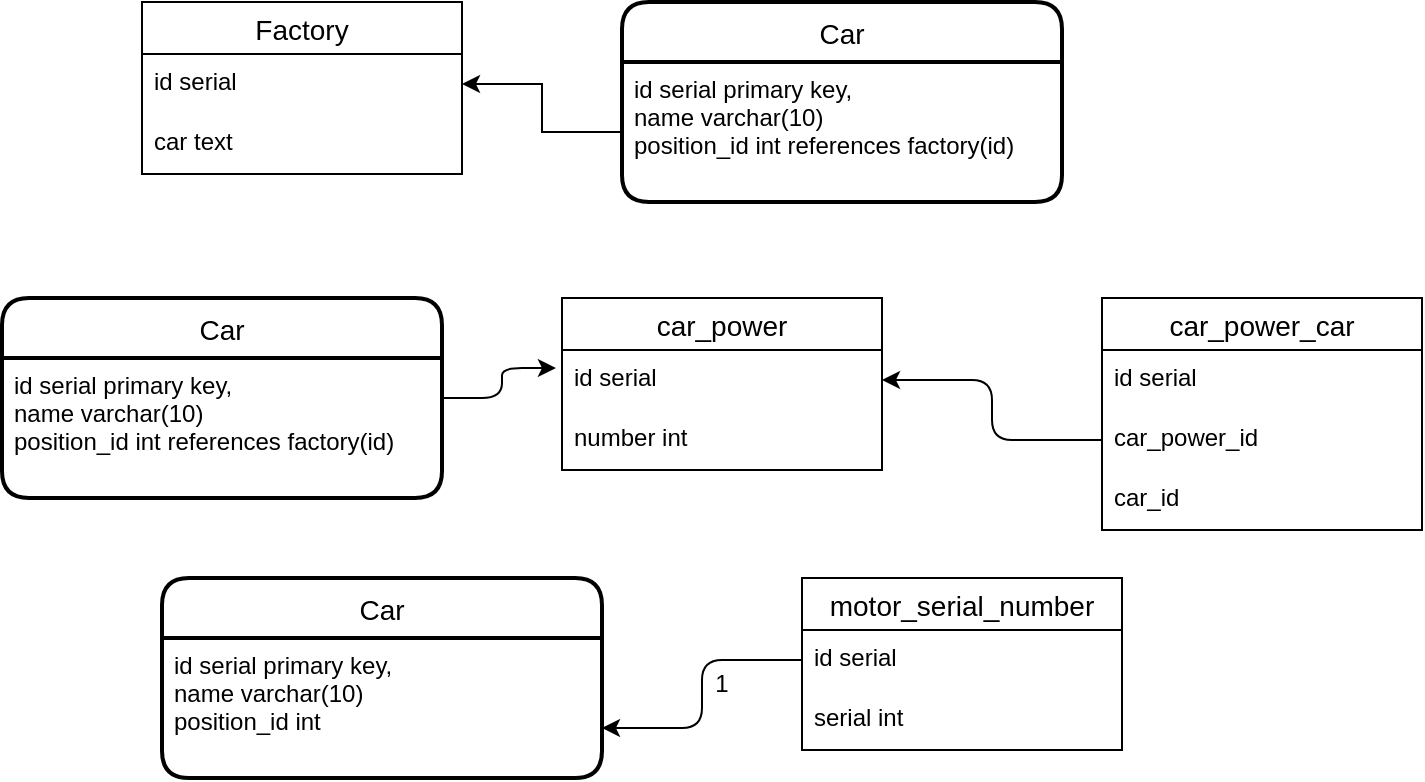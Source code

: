 <mxfile version="18.0.1"><diagram id="0k74Py8doaQtEXuIv-wt" name="Page-1"><mxGraphModel dx="868" dy="440" grid="1" gridSize="10" guides="1" tooltips="1" connect="1" arrows="1" fold="1" page="1" pageScale="1" pageWidth="827" pageHeight="1169" math="0" shadow="0"><root><mxCell id="0"/><mxCell id="1" parent="0"/><mxCell id="4CTPRZnmkigL6Y1hkiY1-30" value="Factory" style="swimlane;fontStyle=0;childLayout=stackLayout;horizontal=1;startSize=26;horizontalStack=0;resizeParent=1;resizeParentMax=0;resizeLast=0;collapsible=1;marginBottom=0;align=center;fontSize=14;" vertex="1" parent="1"><mxGeometry x="90" y="122" width="160" height="86" as="geometry"/></mxCell><mxCell id="4CTPRZnmkigL6Y1hkiY1-31" value="id serial" style="text;strokeColor=none;fillColor=none;spacingLeft=4;spacingRight=4;overflow=hidden;rotatable=0;points=[[0,0.5],[1,0.5]];portConstraint=eastwest;fontSize=12;" vertex="1" parent="4CTPRZnmkigL6Y1hkiY1-30"><mxGeometry y="26" width="160" height="30" as="geometry"/></mxCell><mxCell id="4CTPRZnmkigL6Y1hkiY1-32" value="car text" style="text;strokeColor=none;fillColor=none;spacingLeft=4;spacingRight=4;overflow=hidden;rotatable=0;points=[[0,0.5],[1,0.5]];portConstraint=eastwest;fontSize=12;" vertex="1" parent="4CTPRZnmkigL6Y1hkiY1-30"><mxGeometry y="56" width="160" height="30" as="geometry"/></mxCell><mxCell id="4CTPRZnmkigL6Y1hkiY1-34" value="Car" style="swimlane;childLayout=stackLayout;horizontal=1;startSize=30;horizontalStack=0;rounded=1;fontSize=14;fontStyle=0;strokeWidth=2;resizeParent=0;resizeLast=1;shadow=0;dashed=0;align=center;" vertex="1" parent="1"><mxGeometry x="330" y="122" width="220" height="100" as="geometry"/></mxCell><mxCell id="4CTPRZnmkigL6Y1hkiY1-35" value="id serial primary key,&#xA;name varchar(10)&#xA;position_id int references factory(id)&#xA;&#xA;" style="align=left;strokeColor=none;fillColor=none;spacingLeft=4;fontSize=12;verticalAlign=top;resizable=0;rotatable=0;part=1;" vertex="1" parent="4CTPRZnmkigL6Y1hkiY1-34"><mxGeometry y="30" width="220" height="70" as="geometry"/></mxCell><mxCell id="4CTPRZnmkigL6Y1hkiY1-36" style="edgeStyle=orthogonalEdgeStyle;rounded=0;orthogonalLoop=1;jettySize=auto;html=1;" edge="1" parent="1" source="4CTPRZnmkigL6Y1hkiY1-35" target="4CTPRZnmkigL6Y1hkiY1-31"><mxGeometry relative="1" as="geometry"/></mxCell><mxCell id="4CTPRZnmkigL6Y1hkiY1-45" value="car_power" style="swimlane;fontStyle=0;childLayout=stackLayout;horizontal=1;startSize=26;horizontalStack=0;resizeParent=1;resizeParentMax=0;resizeLast=0;collapsible=1;marginBottom=0;align=center;fontSize=14;" vertex="1" parent="1"><mxGeometry x="300" y="270" width="160" height="86" as="geometry"/></mxCell><mxCell id="4CTPRZnmkigL6Y1hkiY1-46" value="id serial" style="text;strokeColor=none;fillColor=none;spacingLeft=4;spacingRight=4;overflow=hidden;rotatable=0;points=[[0,0.5],[1,0.5]];portConstraint=eastwest;fontSize=12;" vertex="1" parent="4CTPRZnmkigL6Y1hkiY1-45"><mxGeometry y="26" width="160" height="30" as="geometry"/></mxCell><mxCell id="4CTPRZnmkigL6Y1hkiY1-47" value="number int" style="text;strokeColor=none;fillColor=none;spacingLeft=4;spacingRight=4;overflow=hidden;rotatable=0;points=[[0,0.5],[1,0.5]];portConstraint=eastwest;fontSize=12;" vertex="1" parent="4CTPRZnmkigL6Y1hkiY1-45"><mxGeometry y="56" width="160" height="30" as="geometry"/></mxCell><mxCell id="4CTPRZnmkigL6Y1hkiY1-49" value="car_power_car" style="swimlane;fontStyle=0;childLayout=stackLayout;horizontal=1;startSize=26;horizontalStack=0;resizeParent=1;resizeParentMax=0;resizeLast=0;collapsible=1;marginBottom=0;align=center;fontSize=14;" vertex="1" parent="1"><mxGeometry x="570" y="270" width="160" height="116" as="geometry"/></mxCell><mxCell id="4CTPRZnmkigL6Y1hkiY1-50" value="id serial" style="text;strokeColor=none;fillColor=none;spacingLeft=4;spacingRight=4;overflow=hidden;rotatable=0;points=[[0,0.5],[1,0.5]];portConstraint=eastwest;fontSize=12;" vertex="1" parent="4CTPRZnmkigL6Y1hkiY1-49"><mxGeometry y="26" width="160" height="30" as="geometry"/></mxCell><mxCell id="4CTPRZnmkigL6Y1hkiY1-51" value="car_power_id" style="text;strokeColor=none;fillColor=none;spacingLeft=4;spacingRight=4;overflow=hidden;rotatable=0;points=[[0,0.5],[1,0.5]];portConstraint=eastwest;fontSize=12;" vertex="1" parent="4CTPRZnmkigL6Y1hkiY1-49"><mxGeometry y="56" width="160" height="30" as="geometry"/></mxCell><mxCell id="4CTPRZnmkigL6Y1hkiY1-52" value="car_id" style="text;strokeColor=none;fillColor=none;spacingLeft=4;spacingRight=4;overflow=hidden;rotatable=0;points=[[0,0.5],[1,0.5]];portConstraint=eastwest;fontSize=12;" vertex="1" parent="4CTPRZnmkigL6Y1hkiY1-49"><mxGeometry y="86" width="160" height="30" as="geometry"/></mxCell><mxCell id="4CTPRZnmkigL6Y1hkiY1-53" style="edgeStyle=orthogonalEdgeStyle;rounded=1;orthogonalLoop=1;jettySize=auto;html=1;entryX=1;entryY=0.5;entryDx=0;entryDy=0;" edge="1" parent="1" source="4CTPRZnmkigL6Y1hkiY1-51" target="4CTPRZnmkigL6Y1hkiY1-46"><mxGeometry relative="1" as="geometry"/></mxCell><mxCell id="4CTPRZnmkigL6Y1hkiY1-56" style="edgeStyle=orthogonalEdgeStyle;rounded=1;orthogonalLoop=1;jettySize=auto;html=1;entryX=-0.019;entryY=0.3;entryDx=0;entryDy=0;entryPerimeter=0;" edge="1" parent="1" source="4CTPRZnmkigL6Y1hkiY1-54" target="4CTPRZnmkigL6Y1hkiY1-46"><mxGeometry relative="1" as="geometry"/></mxCell><mxCell id="4CTPRZnmkigL6Y1hkiY1-54" value="Car" style="swimlane;childLayout=stackLayout;horizontal=1;startSize=30;horizontalStack=0;rounded=1;fontSize=14;fontStyle=0;strokeWidth=2;resizeParent=0;resizeLast=1;shadow=0;dashed=0;align=center;" vertex="1" parent="1"><mxGeometry x="20" y="270" width="220" height="100" as="geometry"/></mxCell><mxCell id="4CTPRZnmkigL6Y1hkiY1-55" value="id serial primary key,&#xA;name varchar(10)&#xA;position_id int references factory(id)&#xA;&#xA;" style="align=left;strokeColor=none;fillColor=none;spacingLeft=4;fontSize=12;verticalAlign=top;resizable=0;rotatable=0;part=1;" vertex="1" parent="4CTPRZnmkigL6Y1hkiY1-54"><mxGeometry y="30" width="220" height="70" as="geometry"/></mxCell><mxCell id="4CTPRZnmkigL6Y1hkiY1-57" value="Car" style="swimlane;childLayout=stackLayout;horizontal=1;startSize=30;horizontalStack=0;rounded=1;fontSize=14;fontStyle=0;strokeWidth=2;resizeParent=0;resizeLast=1;shadow=0;dashed=0;align=center;" vertex="1" parent="1"><mxGeometry x="100" y="410" width="220" height="100" as="geometry"/></mxCell><mxCell id="4CTPRZnmkigL6Y1hkiY1-58" value="id serial primary key,&#xA;name varchar(10)&#xA;position_id int&#xA;&#xA;" style="align=left;strokeColor=none;fillColor=none;spacingLeft=4;fontSize=12;verticalAlign=top;resizable=0;rotatable=0;part=1;" vertex="1" parent="4CTPRZnmkigL6Y1hkiY1-57"><mxGeometry y="30" width="220" height="70" as="geometry"/></mxCell><mxCell id="4CTPRZnmkigL6Y1hkiY1-59" value="motor_serial_number" style="swimlane;fontStyle=0;childLayout=stackLayout;horizontal=1;startSize=26;horizontalStack=0;resizeParent=1;resizeParentMax=0;resizeLast=0;collapsible=1;marginBottom=0;align=center;fontSize=14;" vertex="1" parent="1"><mxGeometry x="420" y="410" width="160" height="86" as="geometry"/></mxCell><mxCell id="4CTPRZnmkigL6Y1hkiY1-60" value="id serial" style="text;strokeColor=none;fillColor=none;spacingLeft=4;spacingRight=4;overflow=hidden;rotatable=0;points=[[0,0.5],[1,0.5]];portConstraint=eastwest;fontSize=12;" vertex="1" parent="4CTPRZnmkigL6Y1hkiY1-59"><mxGeometry y="26" width="160" height="30" as="geometry"/></mxCell><mxCell id="4CTPRZnmkigL6Y1hkiY1-61" value="serial int" style="text;strokeColor=none;fillColor=none;spacingLeft=4;spacingRight=4;overflow=hidden;rotatable=0;points=[[0,0.5],[1,0.5]];portConstraint=eastwest;fontSize=12;" vertex="1" parent="4CTPRZnmkigL6Y1hkiY1-59"><mxGeometry y="56" width="160" height="30" as="geometry"/></mxCell><object label="" id="4CTPRZnmkigL6Y1hkiY1-62"><mxCell style="edgeStyle=orthogonalEdgeStyle;orthogonalLoop=1;jettySize=auto;html=1;entryX=1;entryY=0.75;entryDx=0;entryDy=0;rounded=1;textDirection=ltr;horizontal=1;" edge="1" parent="1" source="4CTPRZnmkigL6Y1hkiY1-60" target="4CTPRZnmkigL6Y1hkiY1-57"><mxGeometry relative="1" as="geometry"/></mxCell></object><mxCell id="4CTPRZnmkigL6Y1hkiY1-63" value="1" style="text;html=1;strokeColor=none;fillColor=none;align=center;verticalAlign=middle;whiteSpace=wrap;rounded=0;" vertex="1" parent="1"><mxGeometry x="350" y="448" width="60" height="30" as="geometry"/></mxCell></root></mxGraphModel></diagram></mxfile>